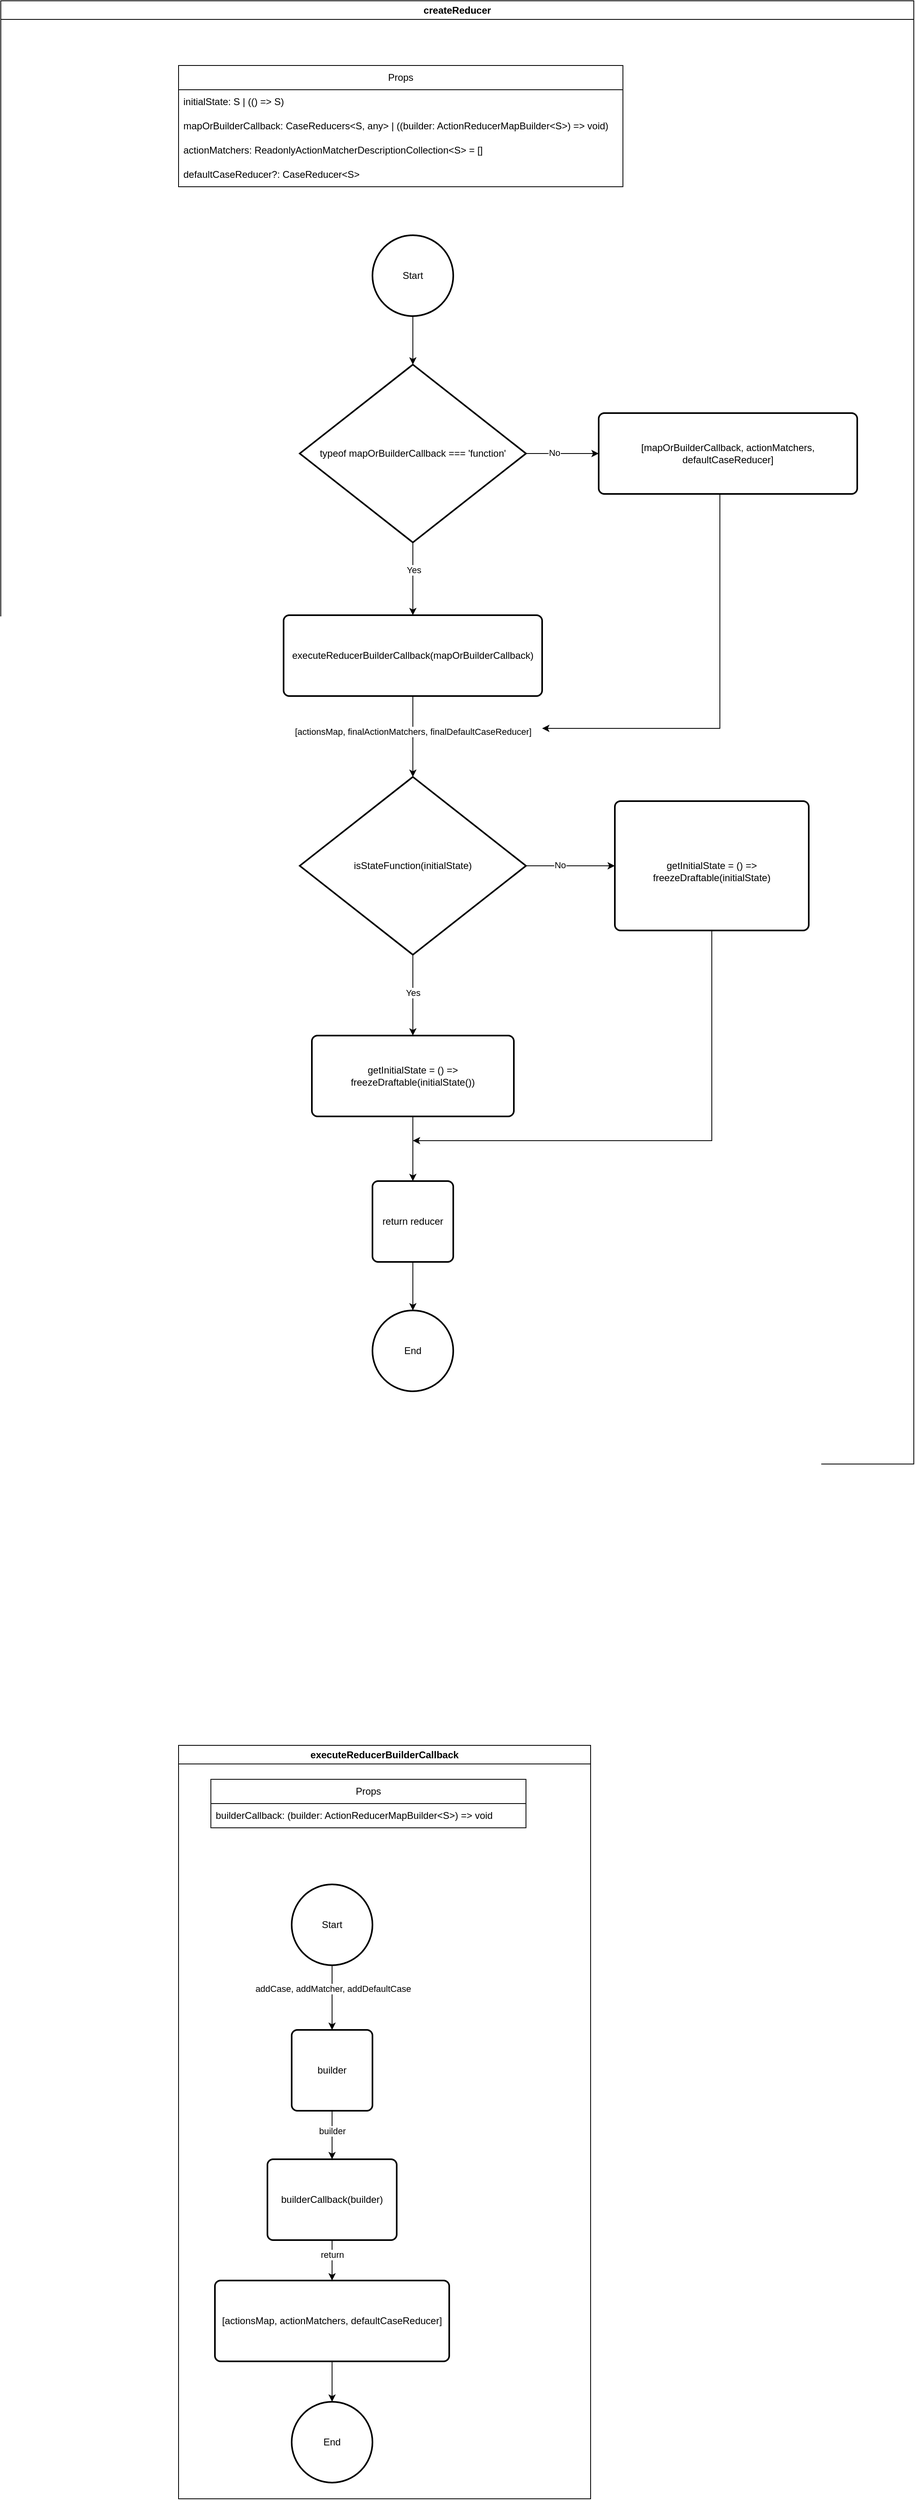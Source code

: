 <mxfile version="20.8.17" type="github">
  <diagram name="第 1 页" id="JsC-sPZwaS2pL8XHtRWc">
    <mxGraphModel dx="1619" dy="2323" grid="1" gridSize="10" guides="1" tooltips="1" connect="1" arrows="1" fold="1" page="1" pageScale="1" pageWidth="827" pageHeight="1169" math="0" shadow="0">
      <root>
        <mxCell id="0" />
        <mxCell id="1" parent="0" />
        <mxCell id="ErUn-88AJgNuBOqfLNrV-1" value="Start" style="strokeWidth=2;html=1;shape=mxgraph.flowchart.start_2;whiteSpace=wrap;" vertex="1" parent="1">
          <mxGeometry x="350" y="270" width="100" height="100" as="geometry" />
        </mxCell>
        <mxCell id="ErUn-88AJgNuBOqfLNrV-9" style="edgeStyle=orthogonalEdgeStyle;rounded=0;orthogonalLoop=1;jettySize=auto;html=1;entryX=0.5;entryY=0;entryDx=0;entryDy=0;entryPerimeter=0;exitX=0.5;exitY=1;exitDx=0;exitDy=0;exitPerimeter=0;" edge="1" parent="1" source="ErUn-88AJgNuBOqfLNrV-1" target="ErUn-88AJgNuBOqfLNrV-8">
          <mxGeometry relative="1" as="geometry">
            <mxPoint x="400" y="340" as="sourcePoint" />
          </mxGeometry>
        </mxCell>
        <mxCell id="ErUn-88AJgNuBOqfLNrV-3" value="Props" style="swimlane;fontStyle=0;childLayout=stackLayout;horizontal=1;startSize=30;horizontalStack=0;resizeParent=1;resizeParentMax=0;resizeLast=0;collapsible=1;marginBottom=0;whiteSpace=wrap;html=1;" vertex="1" parent="1">
          <mxGeometry x="110" y="60" width="550" height="150" as="geometry" />
        </mxCell>
        <mxCell id="ErUn-88AJgNuBOqfLNrV-4" value="initialState: S | (() =&amp;gt; S)" style="text;strokeColor=none;fillColor=none;align=left;verticalAlign=middle;spacingLeft=4;spacingRight=4;overflow=hidden;points=[[0,0.5],[1,0.5]];portConstraint=eastwest;rotatable=0;whiteSpace=wrap;html=1;" vertex="1" parent="ErUn-88AJgNuBOqfLNrV-3">
          <mxGeometry y="30" width="550" height="30" as="geometry" />
        </mxCell>
        <mxCell id="ErUn-88AJgNuBOqfLNrV-5" value="mapOrBuilderCallback: CaseReducers&amp;lt;S, any&amp;gt; | ((builder: ActionReducerMapBuilder&amp;lt;S&amp;gt;) =&amp;gt; void)" style="text;strokeColor=none;fillColor=none;align=left;verticalAlign=middle;spacingLeft=4;spacingRight=4;overflow=hidden;points=[[0,0.5],[1,0.5]];portConstraint=eastwest;rotatable=0;whiteSpace=wrap;html=1;" vertex="1" parent="ErUn-88AJgNuBOqfLNrV-3">
          <mxGeometry y="60" width="550" height="30" as="geometry" />
        </mxCell>
        <mxCell id="ErUn-88AJgNuBOqfLNrV-6" value="actionMatchers: ReadonlyActionMatcherDescriptionCollection&amp;lt;S&amp;gt; = []" style="text;strokeColor=none;fillColor=none;align=left;verticalAlign=middle;spacingLeft=4;spacingRight=4;overflow=hidden;points=[[0,0.5],[1,0.5]];portConstraint=eastwest;rotatable=0;whiteSpace=wrap;html=1;" vertex="1" parent="ErUn-88AJgNuBOqfLNrV-3">
          <mxGeometry y="90" width="550" height="30" as="geometry" />
        </mxCell>
        <mxCell id="ErUn-88AJgNuBOqfLNrV-7" value="defaultCaseReducer?: CaseReducer&amp;lt;S&amp;gt;" style="text;strokeColor=none;fillColor=none;align=left;verticalAlign=middle;spacingLeft=4;spacingRight=4;overflow=hidden;points=[[0,0.5],[1,0.5]];portConstraint=eastwest;rotatable=0;whiteSpace=wrap;html=1;" vertex="1" parent="ErUn-88AJgNuBOqfLNrV-3">
          <mxGeometry y="120" width="550" height="30" as="geometry" />
        </mxCell>
        <mxCell id="ErUn-88AJgNuBOqfLNrV-11" style="edgeStyle=orthogonalEdgeStyle;rounded=0;orthogonalLoop=1;jettySize=auto;html=1;" edge="1" parent="1" source="ErUn-88AJgNuBOqfLNrV-8" target="ErUn-88AJgNuBOqfLNrV-10">
          <mxGeometry relative="1" as="geometry" />
        </mxCell>
        <mxCell id="ErUn-88AJgNuBOqfLNrV-12" value="Yes" style="edgeLabel;html=1;align=center;verticalAlign=middle;resizable=0;points=[];" vertex="1" connectable="0" parent="ErUn-88AJgNuBOqfLNrV-11">
          <mxGeometry x="-0.252" y="1" relative="1" as="geometry">
            <mxPoint as="offset" />
          </mxGeometry>
        </mxCell>
        <mxCell id="ErUn-88AJgNuBOqfLNrV-30" style="edgeStyle=orthogonalEdgeStyle;rounded=0;orthogonalLoop=1;jettySize=auto;html=1;" edge="1" parent="1" source="ErUn-88AJgNuBOqfLNrV-8" target="ErUn-88AJgNuBOqfLNrV-29">
          <mxGeometry relative="1" as="geometry" />
        </mxCell>
        <mxCell id="ErUn-88AJgNuBOqfLNrV-31" value="No" style="edgeLabel;html=1;align=center;verticalAlign=middle;resizable=0;points=[];" vertex="1" connectable="0" parent="ErUn-88AJgNuBOqfLNrV-30">
          <mxGeometry x="-0.23" y="1" relative="1" as="geometry">
            <mxPoint as="offset" />
          </mxGeometry>
        </mxCell>
        <mxCell id="ErUn-88AJgNuBOqfLNrV-8" value="typeof mapOrBuilderCallback === &#39;function&#39;" style="strokeWidth=2;html=1;shape=mxgraph.flowchart.decision;whiteSpace=wrap;" vertex="1" parent="1">
          <mxGeometry x="260" y="430" width="280" height="220" as="geometry" />
        </mxCell>
        <mxCell id="ErUn-88AJgNuBOqfLNrV-14" style="edgeStyle=orthogonalEdgeStyle;rounded=0;orthogonalLoop=1;jettySize=auto;html=1;entryX=0.5;entryY=0;entryDx=0;entryDy=0;entryPerimeter=0;" edge="1" parent="1" source="ErUn-88AJgNuBOqfLNrV-10" target="ErUn-88AJgNuBOqfLNrV-16">
          <mxGeometry relative="1" as="geometry">
            <mxPoint x="400" y="930" as="targetPoint" />
          </mxGeometry>
        </mxCell>
        <mxCell id="ErUn-88AJgNuBOqfLNrV-15" value="[actionsMap, finalActionMatchers, finalDefaultCaseReducer]" style="edgeLabel;html=1;align=center;verticalAlign=middle;resizable=0;points=[];" vertex="1" connectable="0" parent="ErUn-88AJgNuBOqfLNrV-14">
          <mxGeometry x="-0.267" y="1" relative="1" as="geometry">
            <mxPoint x="-1" y="7" as="offset" />
          </mxGeometry>
        </mxCell>
        <mxCell id="ErUn-88AJgNuBOqfLNrV-10" value="executeReducerBuilderCallback(mapOrBuilderCallback)" style="rounded=1;whiteSpace=wrap;html=1;absoluteArcSize=1;arcSize=14;strokeWidth=2;" vertex="1" parent="1">
          <mxGeometry x="240" y="740" width="320" height="100" as="geometry" />
        </mxCell>
        <mxCell id="ErUn-88AJgNuBOqfLNrV-17" style="edgeStyle=orthogonalEdgeStyle;rounded=0;orthogonalLoop=1;jettySize=auto;html=1;" edge="1" parent="1" source="ErUn-88AJgNuBOqfLNrV-16" target="ErUn-88AJgNuBOqfLNrV-18">
          <mxGeometry relative="1" as="geometry">
            <mxPoint x="400" y="1220" as="targetPoint" />
          </mxGeometry>
        </mxCell>
        <mxCell id="ErUn-88AJgNuBOqfLNrV-19" value="Yes" style="edgeLabel;html=1;align=center;verticalAlign=middle;resizable=0;points=[];" vertex="1" connectable="0" parent="ErUn-88AJgNuBOqfLNrV-17">
          <mxGeometry x="-0.258" y="3" relative="1" as="geometry">
            <mxPoint x="-3" y="10" as="offset" />
          </mxGeometry>
        </mxCell>
        <mxCell id="ErUn-88AJgNuBOqfLNrV-20" style="edgeStyle=orthogonalEdgeStyle;rounded=0;orthogonalLoop=1;jettySize=auto;html=1;" edge="1" parent="1" source="ErUn-88AJgNuBOqfLNrV-16" target="ErUn-88AJgNuBOqfLNrV-21">
          <mxGeometry relative="1" as="geometry">
            <mxPoint x="620" y="1050" as="targetPoint" />
          </mxGeometry>
        </mxCell>
        <mxCell id="ErUn-88AJgNuBOqfLNrV-22" value="No" style="edgeLabel;html=1;align=center;verticalAlign=middle;resizable=0;points=[];" vertex="1" connectable="0" parent="ErUn-88AJgNuBOqfLNrV-20">
          <mxGeometry x="-0.248" y="1" relative="1" as="geometry">
            <mxPoint as="offset" />
          </mxGeometry>
        </mxCell>
        <mxCell id="ErUn-88AJgNuBOqfLNrV-16" value="isStateFunction(initialState)" style="strokeWidth=2;html=1;shape=mxgraph.flowchart.decision;whiteSpace=wrap;" vertex="1" parent="1">
          <mxGeometry x="260" y="940" width="280" height="220" as="geometry" />
        </mxCell>
        <mxCell id="ErUn-88AJgNuBOqfLNrV-23" style="edgeStyle=orthogonalEdgeStyle;rounded=0;orthogonalLoop=1;jettySize=auto;html=1;" edge="1" parent="1" source="ErUn-88AJgNuBOqfLNrV-18" target="ErUn-88AJgNuBOqfLNrV-26">
          <mxGeometry relative="1" as="geometry">
            <mxPoint x="400" y="1490" as="targetPoint" />
          </mxGeometry>
        </mxCell>
        <mxCell id="ErUn-88AJgNuBOqfLNrV-18" value="getInitialState = () =&amp;gt; freezeDraftable(initialState())" style="rounded=1;whiteSpace=wrap;html=1;absoluteArcSize=1;arcSize=14;strokeWidth=2;" vertex="1" parent="1">
          <mxGeometry x="275" y="1260" width="250" height="100" as="geometry" />
        </mxCell>
        <mxCell id="ErUn-88AJgNuBOqfLNrV-25" style="edgeStyle=orthogonalEdgeStyle;rounded=0;orthogonalLoop=1;jettySize=auto;html=1;" edge="1" parent="1" source="ErUn-88AJgNuBOqfLNrV-21">
          <mxGeometry relative="1" as="geometry">
            <mxPoint x="400" y="1390" as="targetPoint" />
            <Array as="points">
              <mxPoint x="770" y="1390" />
            </Array>
          </mxGeometry>
        </mxCell>
        <mxCell id="ErUn-88AJgNuBOqfLNrV-21" value="&lt;br&gt;&lt;span style=&quot;color: rgb(0, 0, 0); font-family: Helvetica; font-size: 12px; font-style: normal; font-variant-ligatures: normal; font-variant-caps: normal; font-weight: 400; letter-spacing: normal; orphans: 2; text-align: center; text-indent: 0px; text-transform: none; widows: 2; word-spacing: 0px; -webkit-text-stroke-width: 0px; background-color: rgb(251, 251, 251); text-decoration-thickness: initial; text-decoration-style: initial; text-decoration-color: initial; float: none; display: inline !important;&quot;&gt;getInitialState = () =&amp;gt; freezeDraftable(initialState)&lt;/span&gt;" style="rounded=1;whiteSpace=wrap;html=1;absoluteArcSize=1;arcSize=14;strokeWidth=2;" vertex="1" parent="1">
          <mxGeometry x="650" y="970" width="240" height="160" as="geometry" />
        </mxCell>
        <mxCell id="ErUn-88AJgNuBOqfLNrV-28" style="edgeStyle=orthogonalEdgeStyle;rounded=0;orthogonalLoop=1;jettySize=auto;html=1;entryX=0.5;entryY=0;entryDx=0;entryDy=0;entryPerimeter=0;" edge="1" parent="1" source="ErUn-88AJgNuBOqfLNrV-26" target="ErUn-88AJgNuBOqfLNrV-27">
          <mxGeometry relative="1" as="geometry" />
        </mxCell>
        <mxCell id="ErUn-88AJgNuBOqfLNrV-26" value="return reducer" style="rounded=1;whiteSpace=wrap;html=1;absoluteArcSize=1;arcSize=14;strokeWidth=2;" vertex="1" parent="1">
          <mxGeometry x="350" y="1440" width="100" height="100" as="geometry" />
        </mxCell>
        <mxCell id="ErUn-88AJgNuBOqfLNrV-27" value="End" style="strokeWidth=2;html=1;shape=mxgraph.flowchart.start_2;whiteSpace=wrap;" vertex="1" parent="1">
          <mxGeometry x="350" y="1600" width="100" height="100" as="geometry" />
        </mxCell>
        <mxCell id="ErUn-88AJgNuBOqfLNrV-32" style="edgeStyle=orthogonalEdgeStyle;rounded=0;orthogonalLoop=1;jettySize=auto;html=1;" edge="1" parent="1" source="ErUn-88AJgNuBOqfLNrV-29">
          <mxGeometry relative="1" as="geometry">
            <mxPoint x="560" y="880" as="targetPoint" />
            <Array as="points">
              <mxPoint x="780" y="880" />
            </Array>
          </mxGeometry>
        </mxCell>
        <mxCell id="ErUn-88AJgNuBOqfLNrV-29" value="[mapOrBuilderCallback, actionMatchers, defaultCaseReducer]" style="rounded=1;whiteSpace=wrap;html=1;absoluteArcSize=1;arcSize=14;strokeWidth=2;" vertex="1" parent="1">
          <mxGeometry x="630" y="490" width="320" height="100" as="geometry" />
        </mxCell>
        <mxCell id="ErUn-88AJgNuBOqfLNrV-33" value="createReducer" style="swimlane;whiteSpace=wrap;html=1;" vertex="1" parent="1">
          <mxGeometry x="-110" y="-20" width="1130" height="1810" as="geometry" />
        </mxCell>
        <mxCell id="ErUn-88AJgNuBOqfLNrV-40" style="edgeStyle=orthogonalEdgeStyle;rounded=0;orthogonalLoop=1;jettySize=auto;html=1;entryX=0.5;entryY=0;entryDx=0;entryDy=0;" edge="1" parent="1" source="ErUn-88AJgNuBOqfLNrV-34" target="ErUn-88AJgNuBOqfLNrV-39">
          <mxGeometry relative="1" as="geometry" />
        </mxCell>
        <mxCell id="ErUn-88AJgNuBOqfLNrV-41" value="addCase, addMatcher, addDefaultCase" style="edgeLabel;html=1;align=center;verticalAlign=middle;resizable=0;points=[];" vertex="1" connectable="0" parent="ErUn-88AJgNuBOqfLNrV-40">
          <mxGeometry x="-0.28" y="1" relative="1" as="geometry">
            <mxPoint as="offset" />
          </mxGeometry>
        </mxCell>
        <mxCell id="ErUn-88AJgNuBOqfLNrV-34" value="Start" style="strokeWidth=2;html=1;shape=mxgraph.flowchart.start_2;whiteSpace=wrap;" vertex="1" parent="1">
          <mxGeometry x="250" y="2310" width="100" height="100" as="geometry" />
        </mxCell>
        <mxCell id="ErUn-88AJgNuBOqfLNrV-35" value="Props" style="swimlane;fontStyle=0;childLayout=stackLayout;horizontal=1;startSize=30;horizontalStack=0;resizeParent=1;resizeParentMax=0;resizeLast=0;collapsible=1;marginBottom=0;whiteSpace=wrap;html=1;" vertex="1" parent="1">
          <mxGeometry x="150" y="2180" width="390" height="60" as="geometry" />
        </mxCell>
        <mxCell id="ErUn-88AJgNuBOqfLNrV-36" value="builderCallback: (builder: ActionReducerMapBuilder&amp;lt;S&amp;gt;) =&amp;gt; void" style="text;strokeColor=none;fillColor=none;align=left;verticalAlign=middle;spacingLeft=4;spacingRight=4;overflow=hidden;points=[[0,0.5],[1,0.5]];portConstraint=eastwest;rotatable=0;whiteSpace=wrap;html=1;" vertex="1" parent="ErUn-88AJgNuBOqfLNrV-35">
          <mxGeometry y="30" width="390" height="30" as="geometry" />
        </mxCell>
        <mxCell id="ErUn-88AJgNuBOqfLNrV-43" style="edgeStyle=orthogonalEdgeStyle;rounded=0;orthogonalLoop=1;jettySize=auto;html=1;entryX=0.5;entryY=0;entryDx=0;entryDy=0;" edge="1" parent="1" source="ErUn-88AJgNuBOqfLNrV-39" target="ErUn-88AJgNuBOqfLNrV-42">
          <mxGeometry relative="1" as="geometry" />
        </mxCell>
        <mxCell id="ErUn-88AJgNuBOqfLNrV-44" value="builder" style="edgeLabel;html=1;align=center;verticalAlign=middle;resizable=0;points=[];" vertex="1" connectable="0" parent="ErUn-88AJgNuBOqfLNrV-43">
          <mxGeometry x="-0.267" y="-2" relative="1" as="geometry">
            <mxPoint x="2" y="3" as="offset" />
          </mxGeometry>
        </mxCell>
        <mxCell id="ErUn-88AJgNuBOqfLNrV-39" value="builder" style="rounded=1;whiteSpace=wrap;html=1;absoluteArcSize=1;arcSize=14;strokeWidth=2;" vertex="1" parent="1">
          <mxGeometry x="250" y="2490" width="100" height="100" as="geometry" />
        </mxCell>
        <mxCell id="ErUn-88AJgNuBOqfLNrV-46" style="edgeStyle=orthogonalEdgeStyle;rounded=0;orthogonalLoop=1;jettySize=auto;html=1;entryX=0.5;entryY=0;entryDx=0;entryDy=0;" edge="1" parent="1" source="ErUn-88AJgNuBOqfLNrV-42" target="ErUn-88AJgNuBOqfLNrV-45">
          <mxGeometry relative="1" as="geometry">
            <Array as="points">
              <mxPoint x="300" y="2780" />
              <mxPoint x="300" y="2780" />
            </Array>
          </mxGeometry>
        </mxCell>
        <mxCell id="ErUn-88AJgNuBOqfLNrV-47" value="return" style="edgeLabel;html=1;align=center;verticalAlign=middle;resizable=0;points=[];" vertex="1" connectable="0" parent="ErUn-88AJgNuBOqfLNrV-46">
          <mxGeometry x="-0.285" relative="1" as="geometry">
            <mxPoint as="offset" />
          </mxGeometry>
        </mxCell>
        <mxCell id="ErUn-88AJgNuBOqfLNrV-42" value="builderCallback(builder)" style="rounded=1;whiteSpace=wrap;html=1;absoluteArcSize=1;arcSize=14;strokeWidth=2;" vertex="1" parent="1">
          <mxGeometry x="220" y="2650" width="160" height="100" as="geometry" />
        </mxCell>
        <mxCell id="ErUn-88AJgNuBOqfLNrV-49" style="edgeStyle=orthogonalEdgeStyle;rounded=0;orthogonalLoop=1;jettySize=auto;html=1;entryX=0.5;entryY=0;entryDx=0;entryDy=0;entryPerimeter=0;" edge="1" parent="1" source="ErUn-88AJgNuBOqfLNrV-45" target="ErUn-88AJgNuBOqfLNrV-48">
          <mxGeometry relative="1" as="geometry" />
        </mxCell>
        <mxCell id="ErUn-88AJgNuBOqfLNrV-45" value="[actionsMap, actionMatchers, defaultCaseReducer]" style="rounded=1;whiteSpace=wrap;html=1;absoluteArcSize=1;arcSize=14;strokeWidth=2;" vertex="1" parent="1">
          <mxGeometry x="155" y="2800" width="290" height="100" as="geometry" />
        </mxCell>
        <mxCell id="ErUn-88AJgNuBOqfLNrV-48" value="End" style="strokeWidth=2;html=1;shape=mxgraph.flowchart.start_2;whiteSpace=wrap;" vertex="1" parent="1">
          <mxGeometry x="250" y="2950" width="100" height="100" as="geometry" />
        </mxCell>
        <mxCell id="ErUn-88AJgNuBOqfLNrV-50" value="executeReducerBuilderCallback" style="swimlane;whiteSpace=wrap;html=1;" vertex="1" parent="1">
          <mxGeometry x="110" y="2138" width="510" height="932" as="geometry" />
        </mxCell>
      </root>
    </mxGraphModel>
  </diagram>
</mxfile>
